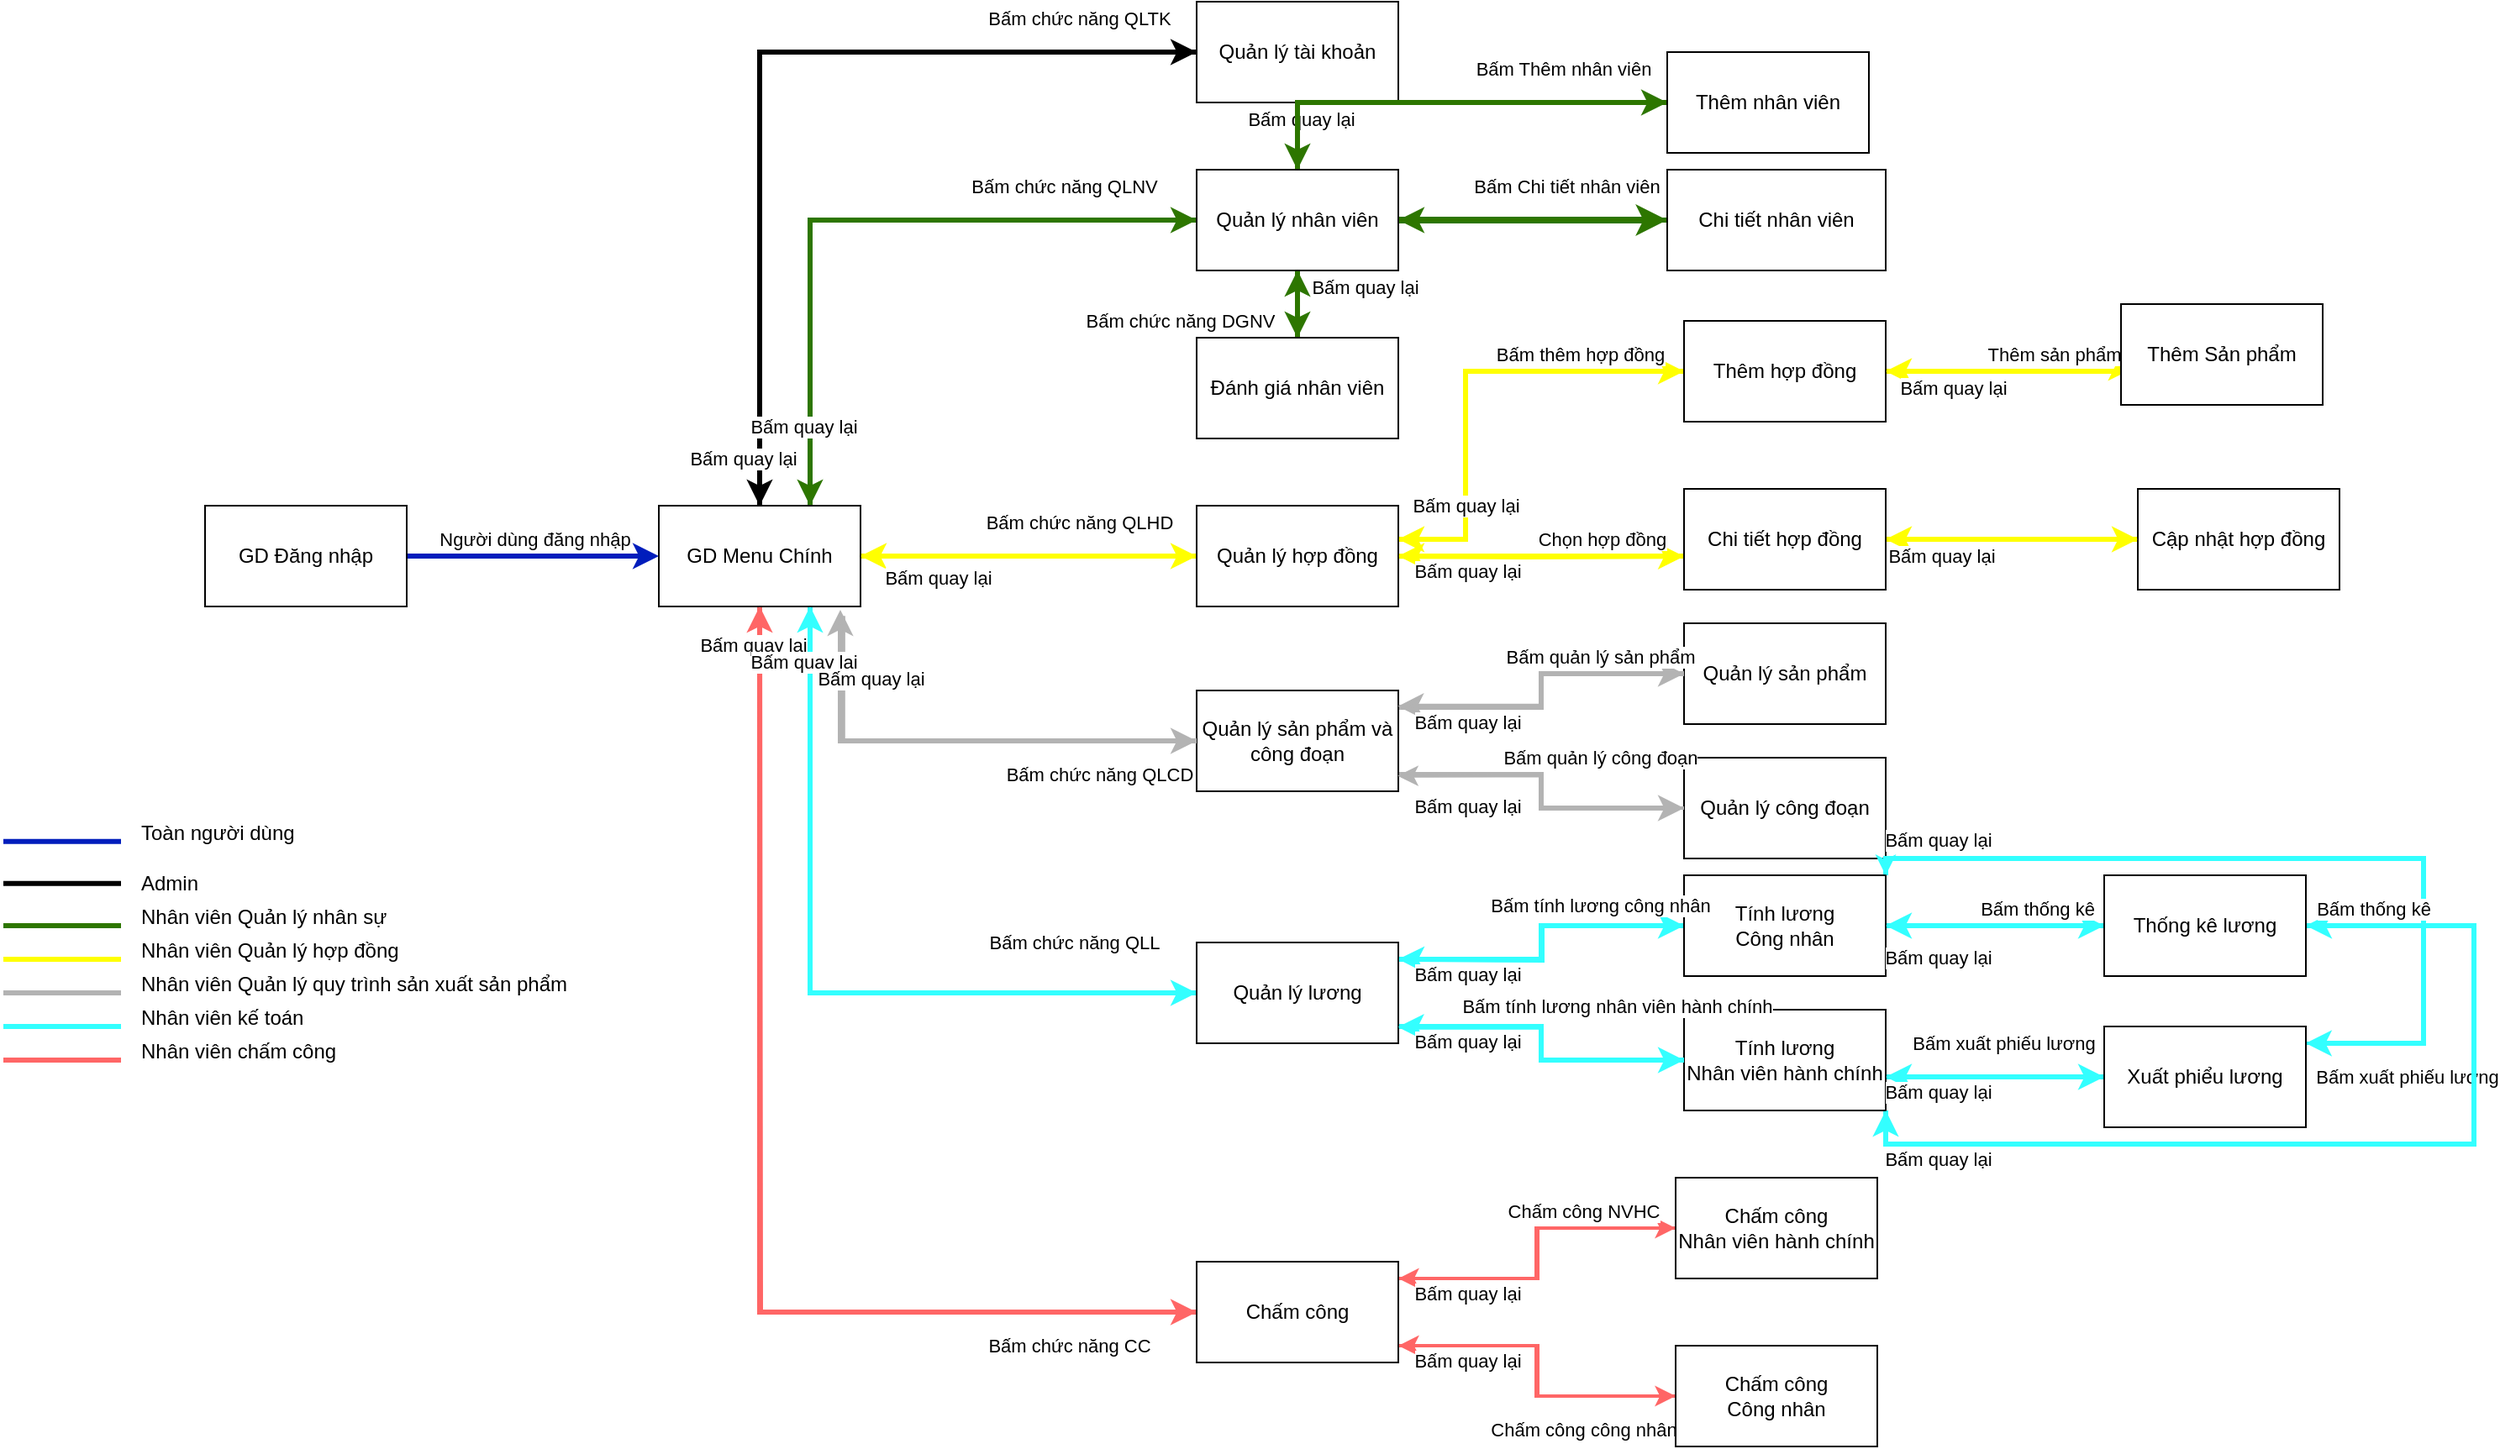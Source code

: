 <mxfile version="22.0.0" type="google">
  <diagram name="Trang-1" id="t2thwMnflOgQlWnSmccw">
    <mxGraphModel grid="1" page="1" gridSize="10" guides="1" tooltips="1" connect="1" arrows="1" fold="1" pageScale="1" pageWidth="827" pageHeight="1169" math="0" shadow="0">
      <root>
        <mxCell id="0" />
        <mxCell id="1" parent="0" />
        <mxCell id="ZMT1cVF81Jtop_pRVHIV-12" style="edgeStyle=orthogonalEdgeStyle;rounded=0;orthogonalLoop=1;jettySize=auto;html=1;fillColor=#0050ef;strokeColor=#001DBC;strokeWidth=3;" edge="1" parent="1" source="ZMT1cVF81Jtop_pRVHIV-1" target="ZMT1cVF81Jtop_pRVHIV-3">
          <mxGeometry relative="1" as="geometry" />
        </mxCell>
        <mxCell id="ZMT1cVF81Jtop_pRVHIV-13" value="Người dùng đăng nhập" style="edgeLabel;html=1;align=center;verticalAlign=middle;resizable=0;points=[];" vertex="1" connectable="0" parent="ZMT1cVF81Jtop_pRVHIV-12">
          <mxGeometry x="-0.187" y="2" relative="1" as="geometry">
            <mxPoint x="15" y="-8" as="offset" />
          </mxGeometry>
        </mxCell>
        <mxCell id="ZMT1cVF81Jtop_pRVHIV-1" value="GD Đăng nhập" style="rounded=0;whiteSpace=wrap;html=1;" vertex="1" parent="1">
          <mxGeometry x="-120" y="230" width="120" height="60" as="geometry" />
        </mxCell>
        <mxCell id="ZMT1cVF81Jtop_pRVHIV-14" style="edgeStyle=orthogonalEdgeStyle;rounded=0;orthogonalLoop=1;jettySize=auto;html=1;entryX=0;entryY=0.5;entryDx=0;entryDy=0;strokeColor=#000000;strokeWidth=3;exitX=0.5;exitY=0;exitDx=0;exitDy=0;" edge="1" parent="1" source="ZMT1cVF81Jtop_pRVHIV-3" target="ZMT1cVF81Jtop_pRVHIV-4">
          <mxGeometry relative="1" as="geometry">
            <mxPoint x="210" y="240" as="sourcePoint" />
            <Array as="points">
              <mxPoint x="210" y="-40" />
            </Array>
          </mxGeometry>
        </mxCell>
        <mxCell id="ZMT1cVF81Jtop_pRVHIV-15" value="Bấm chức năng QLTK" style="edgeLabel;html=1;align=center;verticalAlign=middle;resizable=0;points=[];rotation=0;" vertex="1" connectable="0" parent="ZMT1cVF81Jtop_pRVHIV-14">
          <mxGeometry x="-0.11" y="2" relative="1" as="geometry">
            <mxPoint x="192" y="-54" as="offset" />
          </mxGeometry>
        </mxCell>
        <mxCell id="ZMT1cVF81Jtop_pRVHIV-19" style="edgeStyle=orthogonalEdgeStyle;rounded=0;orthogonalLoop=1;jettySize=auto;html=1;entryX=0;entryY=0.5;entryDx=0;entryDy=0;exitX=0.75;exitY=0;exitDx=0;exitDy=0;fillColor=#60a917;strokeColor=#2D7600;strokeWidth=3;" edge="1" parent="1" source="ZMT1cVF81Jtop_pRVHIV-3" target="ZMT1cVF81Jtop_pRVHIV-5">
          <mxGeometry relative="1" as="geometry">
            <mxPoint x="220" y="229" as="sourcePoint" />
            <Array as="points">
              <mxPoint x="240" y="60" />
            </Array>
          </mxGeometry>
        </mxCell>
        <mxCell id="ZMT1cVF81Jtop_pRVHIV-23" style="edgeStyle=orthogonalEdgeStyle;rounded=0;orthogonalLoop=1;jettySize=auto;html=1;entryX=0.5;entryY=0;entryDx=0;entryDy=0;fillColor=#60a917;strokeColor=#2D7600;strokeWidth=3;exitX=0.5;exitY=1;exitDx=0;exitDy=0;" edge="1" parent="1" source="ZMT1cVF81Jtop_pRVHIV-5" target="ZMT1cVF81Jtop_pRVHIV-10">
          <mxGeometry relative="1" as="geometry">
            <mxPoint x="260" y="230" as="sourcePoint" />
            <Array as="points" />
          </mxGeometry>
        </mxCell>
        <mxCell id="ZMT1cVF81Jtop_pRVHIV-27" style="edgeStyle=orthogonalEdgeStyle;rounded=0;orthogonalLoop=1;jettySize=auto;html=1;entryX=0;entryY=0.5;entryDx=0;entryDy=0;fillColor=#e3c800;strokeColor=#FFFF00;strokeWidth=3;" edge="1" parent="1" source="ZMT1cVF81Jtop_pRVHIV-3" target="ZMT1cVF81Jtop_pRVHIV-6">
          <mxGeometry relative="1" as="geometry" />
        </mxCell>
        <mxCell id="ZMT1cVF81Jtop_pRVHIV-31" style="edgeStyle=orthogonalEdgeStyle;rounded=0;orthogonalLoop=1;jettySize=auto;html=1;entryX=0;entryY=0.5;entryDx=0;entryDy=0;exitX=0.5;exitY=1;exitDx=0;exitDy=0;fillColor=#1ba1e2;strokeColor=#FF6666;strokeWidth=3;" edge="1" parent="1" source="ZMT1cVF81Jtop_pRVHIV-3" target="ZMT1cVF81Jtop_pRVHIV-9">
          <mxGeometry relative="1" as="geometry">
            <Array as="points">
              <mxPoint x="210" y="710" />
            </Array>
          </mxGeometry>
        </mxCell>
        <mxCell id="ZMT1cVF81Jtop_pRVHIV-35" style="edgeStyle=orthogonalEdgeStyle;rounded=0;orthogonalLoop=1;jettySize=auto;html=1;entryX=0;entryY=0.5;entryDx=0;entryDy=0;exitX=0.75;exitY=1;exitDx=0;exitDy=0;fillColor=#76608a;strokeColor=#33FFFF;strokeWidth=3;" edge="1" parent="1" source="ZMT1cVF81Jtop_pRVHIV-3" target="ZMT1cVF81Jtop_pRVHIV-8">
          <mxGeometry relative="1" as="geometry" />
        </mxCell>
        <mxCell id="ZMT1cVF81Jtop_pRVHIV-40" style="edgeStyle=orthogonalEdgeStyle;rounded=0;orthogonalLoop=1;jettySize=auto;html=1;entryX=0;entryY=0.5;entryDx=0;entryDy=0;exitX=0.912;exitY=1.094;exitDx=0;exitDy=0;exitPerimeter=0;fillColor=#eeeeee;strokeColor=#B3B3B3;strokeWidth=3;" edge="1" parent="1" source="ZMT1cVF81Jtop_pRVHIV-3" target="ZMT1cVF81Jtop_pRVHIV-7">
          <mxGeometry relative="1" as="geometry">
            <Array as="points">
              <mxPoint x="259" y="370" />
            </Array>
          </mxGeometry>
        </mxCell>
        <mxCell id="ZMT1cVF81Jtop_pRVHIV-3" value="GD Menu Chính" style="rounded=0;whiteSpace=wrap;html=1;" vertex="1" parent="1">
          <mxGeometry x="150" y="230" width="120" height="60" as="geometry" />
        </mxCell>
        <mxCell id="ZMT1cVF81Jtop_pRVHIV-16" style="edgeStyle=orthogonalEdgeStyle;rounded=0;orthogonalLoop=1;jettySize=auto;html=1;strokeWidth=3;" edge="1" parent="1" source="ZMT1cVF81Jtop_pRVHIV-4" target="ZMT1cVF81Jtop_pRVHIV-3">
          <mxGeometry relative="1" as="geometry">
            <mxPoint x="210" y="230" as="targetPoint" />
          </mxGeometry>
        </mxCell>
        <mxCell id="ZMT1cVF81Jtop_pRVHIV-18" value="Bấm quay lại" style="edgeLabel;html=1;align=center;verticalAlign=middle;resizable=0;points=[];" vertex="1" connectable="0" parent="ZMT1cVF81Jtop_pRVHIV-16">
          <mxGeometry x="0.843" y="-2" relative="1" as="geometry">
            <mxPoint x="-8" y="13" as="offset" />
          </mxGeometry>
        </mxCell>
        <mxCell id="ZMT1cVF81Jtop_pRVHIV-4" value="Quản lý tài khoản" style="rounded=0;whiteSpace=wrap;html=1;" vertex="1" parent="1">
          <mxGeometry x="470" y="-70" width="120" height="60" as="geometry" />
        </mxCell>
        <mxCell id="ZMT1cVF81Jtop_pRVHIV-20" style="edgeStyle=orthogonalEdgeStyle;rounded=0;orthogonalLoop=1;jettySize=auto;html=1;entryX=0.75;entryY=0;entryDx=0;entryDy=0;strokeWidth=3;fillColor=#60a917;strokeColor=#2D7600;" edge="1" parent="1" source="ZMT1cVF81Jtop_pRVHIV-5" target="ZMT1cVF81Jtop_pRVHIV-3">
          <mxGeometry relative="1" as="geometry" />
        </mxCell>
        <mxCell id="ZMT1cVF81Jtop_pRVHIV-21" value="Bấm chức năng QLNV" style="edgeLabel;html=1;align=center;verticalAlign=middle;resizable=0;points=[];" vertex="1" connectable="0" parent="ZMT1cVF81Jtop_pRVHIV-20">
          <mxGeometry x="-0.656" y="-3" relative="1" as="geometry">
            <mxPoint x="-10" y="-17" as="offset" />
          </mxGeometry>
        </mxCell>
        <mxCell id="ZMT1cVF81Jtop_pRVHIV-93" style="edgeStyle=orthogonalEdgeStyle;rounded=0;orthogonalLoop=1;jettySize=auto;html=1;entryX=0;entryY=0.5;entryDx=0;entryDy=0;strokeColor=#2D7600;strokeWidth=3;" edge="1" parent="1" source="ZMT1cVF81Jtop_pRVHIV-5" target="ZMT1cVF81Jtop_pRVHIV-84">
          <mxGeometry relative="1" as="geometry">
            <Array as="points">
              <mxPoint x="530" y="-10" />
            </Array>
          </mxGeometry>
        </mxCell>
        <mxCell id="ZMT1cVF81Jtop_pRVHIV-97" style="edgeStyle=orthogonalEdgeStyle;rounded=0;orthogonalLoop=1;jettySize=auto;html=1;entryX=0;entryY=0.5;entryDx=0;entryDy=0;strokeColor=#2D7600;strokeWidth=4;" edge="1" parent="1" source="ZMT1cVF81Jtop_pRVHIV-5" target="ZMT1cVF81Jtop_pRVHIV-85">
          <mxGeometry relative="1" as="geometry" />
        </mxCell>
        <mxCell id="ZMT1cVF81Jtop_pRVHIV-5" value="Quản lý nhân viên" style="rounded=0;whiteSpace=wrap;html=1;" vertex="1" parent="1">
          <mxGeometry x="470" y="30" width="120" height="60" as="geometry" />
        </mxCell>
        <mxCell id="ZMT1cVF81Jtop_pRVHIV-28" style="edgeStyle=orthogonalEdgeStyle;rounded=0;orthogonalLoop=1;jettySize=auto;html=1;strokeColor=#FFFF00;strokeWidth=3;" edge="1" parent="1" source="ZMT1cVF81Jtop_pRVHIV-6">
          <mxGeometry relative="1" as="geometry">
            <mxPoint x="270" y="260" as="targetPoint" />
          </mxGeometry>
        </mxCell>
        <mxCell id="ZMT1cVF81Jtop_pRVHIV-29" value="Bấm chức năng QLHD" style="edgeLabel;html=1;align=center;verticalAlign=middle;resizable=0;points=[];" vertex="1" connectable="0" parent="ZMT1cVF81Jtop_pRVHIV-28">
          <mxGeometry x="-0.411" y="-2" relative="1" as="geometry">
            <mxPoint x="-11" y="-18" as="offset" />
          </mxGeometry>
        </mxCell>
        <mxCell id="ZMT1cVF81Jtop_pRVHIV-103" style="edgeStyle=orthogonalEdgeStyle;rounded=0;orthogonalLoop=1;jettySize=auto;html=1;entryX=0;entryY=0.5;entryDx=0;entryDy=0;strokeColor=#FFFF00;strokeWidth=3;" edge="1" parent="1" source="ZMT1cVF81Jtop_pRVHIV-6" target="ZMT1cVF81Jtop_pRVHIV-77">
          <mxGeometry relative="1" as="geometry">
            <Array as="points">
              <mxPoint x="630" y="250" />
              <mxPoint x="630" y="150" />
            </Array>
          </mxGeometry>
        </mxCell>
        <mxCell id="ZMT1cVF81Jtop_pRVHIV-126" style="edgeStyle=orthogonalEdgeStyle;rounded=0;orthogonalLoop=1;jettySize=auto;html=1;entryX=0;entryY=0.669;entryDx=0;entryDy=0;strokeColor=#FFFF00;entryPerimeter=0;strokeWidth=3;" edge="1" parent="1" target="ZMT1cVF81Jtop_pRVHIV-76">
          <mxGeometry relative="1" as="geometry">
            <mxPoint x="570" y="260" as="sourcePoint" />
            <Array as="points" />
          </mxGeometry>
        </mxCell>
        <mxCell id="ZMT1cVF81Jtop_pRVHIV-6" value="Quản lý hợp đồng" style="rounded=0;whiteSpace=wrap;html=1;" vertex="1" parent="1">
          <mxGeometry x="470" y="230" width="120" height="60" as="geometry" />
        </mxCell>
        <mxCell id="ZMT1cVF81Jtop_pRVHIV-133" style="edgeStyle=orthogonalEdgeStyle;rounded=0;orthogonalLoop=1;jettySize=auto;html=1;strokeColor=#B3B3B3;strokeWidth=3;" edge="1" parent="1" source="ZMT1cVF81Jtop_pRVHIV-7" target="ZMT1cVF81Jtop_pRVHIV-86">
          <mxGeometry relative="1" as="geometry">
            <Array as="points">
              <mxPoint x="675" y="350" />
              <mxPoint x="675" y="330" />
            </Array>
          </mxGeometry>
        </mxCell>
        <mxCell id="ZMT1cVF81Jtop_pRVHIV-134" style="edgeStyle=orthogonalEdgeStyle;rounded=0;orthogonalLoop=1;jettySize=auto;html=1;entryX=0;entryY=0.5;entryDx=0;entryDy=0;strokeColor=#B3B3B3;strokeWidth=3;" edge="1" parent="1" source="ZMT1cVF81Jtop_pRVHIV-7" target="ZMT1cVF81Jtop_pRVHIV-87">
          <mxGeometry relative="1" as="geometry">
            <Array as="points">
              <mxPoint x="675" y="390" />
              <mxPoint x="675" y="410" />
            </Array>
          </mxGeometry>
        </mxCell>
        <mxCell id="ZMT1cVF81Jtop_pRVHIV-7" value="Quản lý sản phẩm và công đoạn" style="rounded=0;whiteSpace=wrap;html=1;" vertex="1" parent="1">
          <mxGeometry x="470" y="340" width="120" height="60" as="geometry" />
        </mxCell>
        <mxCell id="ZMT1cVF81Jtop_pRVHIV-36" style="edgeStyle=orthogonalEdgeStyle;rounded=0;orthogonalLoop=1;jettySize=auto;html=1;entryX=0.75;entryY=1;entryDx=0;entryDy=0;strokeColor=#33FFFF;strokeWidth=3;" edge="1" parent="1" source="ZMT1cVF81Jtop_pRVHIV-8" target="ZMT1cVF81Jtop_pRVHIV-3">
          <mxGeometry relative="1" as="geometry" />
        </mxCell>
        <mxCell id="ZMT1cVF81Jtop_pRVHIV-141" style="edgeStyle=orthogonalEdgeStyle;rounded=0;orthogonalLoop=1;jettySize=auto;html=1;entryX=0;entryY=0.5;entryDx=0;entryDy=0;strokeColor=#33FFFF;strokeWidth=3;" edge="1" parent="1" source="ZMT1cVF81Jtop_pRVHIV-8" target="ZMT1cVF81Jtop_pRVHIV-89">
          <mxGeometry relative="1" as="geometry">
            <Array as="points">
              <mxPoint x="675" y="500" />
              <mxPoint x="675" y="480" />
            </Array>
          </mxGeometry>
        </mxCell>
        <mxCell id="ZMT1cVF81Jtop_pRVHIV-142" style="edgeStyle=orthogonalEdgeStyle;rounded=0;orthogonalLoop=1;jettySize=auto;html=1;strokeColor=#33FFFF;strokeWidth=3;" edge="1" parent="1" source="ZMT1cVF81Jtop_pRVHIV-8" target="ZMT1cVF81Jtop_pRVHIV-90">
          <mxGeometry relative="1" as="geometry">
            <Array as="points">
              <mxPoint x="675" y="540" />
              <mxPoint x="675" y="560" />
            </Array>
          </mxGeometry>
        </mxCell>
        <mxCell id="ZMT1cVF81Jtop_pRVHIV-8" value="Quản lý lương" style="rounded=0;whiteSpace=wrap;html=1;" vertex="1" parent="1">
          <mxGeometry x="470" y="490" width="120" height="60" as="geometry" />
        </mxCell>
        <mxCell id="ZMT1cVF81Jtop_pRVHIV-32" style="edgeStyle=orthogonalEdgeStyle;rounded=0;orthogonalLoop=1;jettySize=auto;html=1;strokeColor=#FF6666;strokeWidth=3;" edge="1" parent="1" source="ZMT1cVF81Jtop_pRVHIV-9">
          <mxGeometry relative="1" as="geometry">
            <mxPoint x="210" y="290" as="targetPoint" />
          </mxGeometry>
        </mxCell>
        <mxCell id="ZMT1cVF81Jtop_pRVHIV-33" value="Bấm chức năng CC" style="edgeLabel;html=1;align=center;verticalAlign=middle;resizable=0;points=[];" vertex="1" connectable="0" parent="ZMT1cVF81Jtop_pRVHIV-32">
          <mxGeometry x="-0.78" y="1" relative="1" as="geometry">
            <mxPoint x="-2" y="19" as="offset" />
          </mxGeometry>
        </mxCell>
        <mxCell id="ZMT1cVF81Jtop_pRVHIV-165" style="edgeStyle=orthogonalEdgeStyle;rounded=0;orthogonalLoop=1;jettySize=auto;html=1;entryX=0;entryY=0.5;entryDx=0;entryDy=0;strokeColor=#FF6666;strokeWidth=2;" edge="1" parent="1" source="ZMT1cVF81Jtop_pRVHIV-9" target="ZMT1cVF81Jtop_pRVHIV-81">
          <mxGeometry relative="1" as="geometry">
            <Array as="points">
              <mxPoint x="673" y="690" />
              <mxPoint x="673" y="660" />
            </Array>
          </mxGeometry>
        </mxCell>
        <mxCell id="ZMT1cVF81Jtop_pRVHIV-166" style="edgeStyle=orthogonalEdgeStyle;rounded=0;orthogonalLoop=1;jettySize=auto;html=1;entryX=0;entryY=0.5;entryDx=0;entryDy=0;strokeColor=#FF6666;strokeWidth=2;" edge="1" parent="1" source="ZMT1cVF81Jtop_pRVHIV-9" target="ZMT1cVF81Jtop_pRVHIV-82">
          <mxGeometry relative="1" as="geometry">
            <Array as="points">
              <mxPoint x="673" y="730" />
              <mxPoint x="673" y="760" />
            </Array>
          </mxGeometry>
        </mxCell>
        <mxCell id="ZMT1cVF81Jtop_pRVHIV-9" value="Chấm công" style="rounded=0;whiteSpace=wrap;html=1;" vertex="1" parent="1">
          <mxGeometry x="470" y="680" width="120" height="60" as="geometry" />
        </mxCell>
        <mxCell id="ZMT1cVF81Jtop_pRVHIV-24" style="edgeStyle=orthogonalEdgeStyle;rounded=0;orthogonalLoop=1;jettySize=auto;html=1;fillColor=#60a917;strokeColor=#2D7600;strokeWidth=3;entryX=0.5;entryY=1;entryDx=0;entryDy=0;" edge="1" parent="1" source="ZMT1cVF81Jtop_pRVHIV-10" target="ZMT1cVF81Jtop_pRVHIV-5">
          <mxGeometry relative="1" as="geometry">
            <mxPoint x="260" y="230" as="targetPoint" />
          </mxGeometry>
        </mxCell>
        <mxCell id="ZMT1cVF81Jtop_pRVHIV-26" value="Bấm chức năng DGNV" style="edgeLabel;html=1;align=center;verticalAlign=middle;resizable=0;points=[];" connectable="0" vertex="1" parent="ZMT1cVF81Jtop_pRVHIV-24">
          <mxGeometry x="-0.436" y="-2" relative="1" as="geometry">
            <mxPoint x="-72" y="1" as="offset" />
          </mxGeometry>
        </mxCell>
        <mxCell id="ZMT1cVF81Jtop_pRVHIV-10" value="Đánh giá nhân viên" style="rounded=0;whiteSpace=wrap;html=1;" vertex="1" parent="1">
          <mxGeometry x="470" y="130" width="120" height="60" as="geometry" />
        </mxCell>
        <mxCell id="ZMT1cVF81Jtop_pRVHIV-22" value="Bấm quay lại" style="edgeLabel;html=1;align=center;verticalAlign=middle;resizable=0;points=[];" vertex="1" connectable="0" parent="1">
          <mxGeometry x="200" y="189.997" as="geometry">
            <mxPoint x="36" y="-7" as="offset" />
          </mxGeometry>
        </mxCell>
        <mxCell id="ZMT1cVF81Jtop_pRVHIV-25" value="Bấm quay lại" style="edgeLabel;html=1;align=center;verticalAlign=middle;resizable=0;points=[];" vertex="1" connectable="0" parent="1">
          <mxGeometry x="270" y="169.998" as="geometry">
            <mxPoint x="262" y="-170" as="offset" />
          </mxGeometry>
        </mxCell>
        <mxCell id="ZMT1cVF81Jtop_pRVHIV-30" value="Bấm quay lại" style="edgeLabel;html=1;align=center;verticalAlign=middle;resizable=0;points=[];" vertex="1" connectable="0" parent="1">
          <mxGeometry x="280" y="279.997" as="geometry">
            <mxPoint x="36" y="-7" as="offset" />
          </mxGeometry>
        </mxCell>
        <mxCell id="ZMT1cVF81Jtop_pRVHIV-34" value="Bấm quay lại" style="edgeLabel;html=1;align=center;verticalAlign=middle;resizable=0;points=[];" vertex="1" connectable="0" parent="1">
          <mxGeometry x="170" y="319.997" as="geometry">
            <mxPoint x="36" y="-7" as="offset" />
          </mxGeometry>
        </mxCell>
        <mxCell id="ZMT1cVF81Jtop_pRVHIV-37" value="Bấm chức năng QLL" style="edgeLabel;html=1;align=center;verticalAlign=middle;resizable=0;points=[];" vertex="1" connectable="0" parent="1">
          <mxGeometry x="399.998" y="470" as="geometry">
            <mxPoint x="-3" y="20" as="offset" />
          </mxGeometry>
        </mxCell>
        <mxCell id="ZMT1cVF81Jtop_pRVHIV-39" style="edgeStyle=orthogonalEdgeStyle;rounded=0;orthogonalLoop=1;jettySize=auto;html=1;entryX=0.9;entryY=1.033;entryDx=0;entryDy=0;entryPerimeter=0;fillColor=#eeeeee;strokeColor=#B3B3B3;strokeWidth=3;" edge="1" parent="1" source="ZMT1cVF81Jtop_pRVHIV-7" target="ZMT1cVF81Jtop_pRVHIV-3">
          <mxGeometry relative="1" as="geometry" />
        </mxCell>
        <mxCell id="ZMT1cVF81Jtop_pRVHIV-42" value="Bấm chức năng QLCD" style="edgeLabel;html=1;align=center;verticalAlign=middle;resizable=0;points=[];" vertex="1" connectable="0" parent="ZMT1cVF81Jtop_pRVHIV-39">
          <mxGeometry x="-0.697" y="-4" relative="1" as="geometry">
            <mxPoint x="-14" y="24" as="offset" />
          </mxGeometry>
        </mxCell>
        <mxCell id="ZMT1cVF81Jtop_pRVHIV-38" value="Bấm quay lại" style="edgeLabel;html=1;align=center;verticalAlign=middle;resizable=0;points=[];" vertex="1" connectable="0" parent="1">
          <mxGeometry x="200" y="329.997" as="geometry">
            <mxPoint x="36" y="-7" as="offset" />
          </mxGeometry>
        </mxCell>
        <mxCell id="ZMT1cVF81Jtop_pRVHIV-41" value="Bấm quay lại" style="edgeLabel;html=1;align=center;verticalAlign=middle;resizable=0;points=[];" vertex="1" connectable="0" parent="1">
          <mxGeometry x="240" y="339.997" as="geometry">
            <mxPoint x="36" y="-7" as="offset" />
          </mxGeometry>
        </mxCell>
        <mxCell id="ZMT1cVF81Jtop_pRVHIV-74" value="" style="group" vertex="1" connectable="0" parent="1">
          <mxGeometry x="-240" y="410" width="350" height="160" as="geometry" />
        </mxCell>
        <mxCell id="ZMT1cVF81Jtop_pRVHIV-43" value="" style="endArrow=none;html=1;rounded=0;strokeWidth=3;strokeColor=#001DBC;" edge="1" parent="ZMT1cVF81Jtop_pRVHIV-74">
          <mxGeometry width="50" height="50" relative="1" as="geometry">
            <mxPoint y="19.86" as="sourcePoint" />
            <mxPoint x="70" y="19.86" as="targetPoint" />
          </mxGeometry>
        </mxCell>
        <mxCell id="ZMT1cVF81Jtop_pRVHIV-47" value="" style="endArrow=none;html=1;rounded=0;strokeWidth=3;strokeColor=#000000;" edge="1" parent="ZMT1cVF81Jtop_pRVHIV-74">
          <mxGeometry width="50" height="50" relative="1" as="geometry">
            <mxPoint x="70" y="44" as="sourcePoint" />
            <mxPoint x="70" y="44" as="targetPoint" />
          </mxGeometry>
        </mxCell>
        <mxCell id="ZMT1cVF81Jtop_pRVHIV-49" value="" style="endArrow=none;html=1;rounded=0;strokeWidth=3;strokeColor=#2D7600;" edge="1" parent="ZMT1cVF81Jtop_pRVHIV-74">
          <mxGeometry width="50" height="50" relative="1" as="geometry">
            <mxPoint y="70" as="sourcePoint" />
            <mxPoint x="70" y="70" as="targetPoint" />
          </mxGeometry>
        </mxCell>
        <mxCell id="ZMT1cVF81Jtop_pRVHIV-54" value="" style="endArrow=none;html=1;rounded=0;strokeWidth=3;strokeColor=#FFFF00;" edge="1" parent="ZMT1cVF81Jtop_pRVHIV-74">
          <mxGeometry width="50" height="50" relative="1" as="geometry">
            <mxPoint y="90" as="sourcePoint" />
            <mxPoint x="70" y="90" as="targetPoint" />
          </mxGeometry>
        </mxCell>
        <mxCell id="ZMT1cVF81Jtop_pRVHIV-56" value="" style="endArrow=none;html=1;rounded=0;strokeWidth=3;strokeColor=#B3B3B3;" edge="1" parent="ZMT1cVF81Jtop_pRVHIV-74">
          <mxGeometry width="50" height="50" relative="1" as="geometry">
            <mxPoint y="110" as="sourcePoint" />
            <mxPoint x="70" y="110" as="targetPoint" />
          </mxGeometry>
        </mxCell>
        <mxCell id="ZMT1cVF81Jtop_pRVHIV-58" value="" style="endArrow=none;html=1;rounded=0;strokeWidth=3;strokeColor=#33FFFF;" edge="1" parent="ZMT1cVF81Jtop_pRVHIV-74">
          <mxGeometry width="50" height="50" relative="1" as="geometry">
            <mxPoint y="130" as="sourcePoint" />
            <mxPoint x="70" y="130" as="targetPoint" />
          </mxGeometry>
        </mxCell>
        <mxCell id="ZMT1cVF81Jtop_pRVHIV-60" value="Toàn người dùng" style="text;html=1;strokeColor=none;fillColor=none;align=left;verticalAlign=middle;whiteSpace=wrap;rounded=0;" vertex="1" parent="ZMT1cVF81Jtop_pRVHIV-74">
          <mxGeometry x="80" width="120" height="30" as="geometry" />
        </mxCell>
        <mxCell id="ZMT1cVF81Jtop_pRVHIV-62" value="" style="endArrow=none;html=1;rounded=0;strokeWidth=3;strokeColor=#000000;" edge="1" parent="ZMT1cVF81Jtop_pRVHIV-74">
          <mxGeometry width="50" height="50" relative="1" as="geometry">
            <mxPoint y="44.86" as="sourcePoint" />
            <mxPoint x="70" y="44.86" as="targetPoint" />
          </mxGeometry>
        </mxCell>
        <mxCell id="ZMT1cVF81Jtop_pRVHIV-65" value="Admin" style="text;html=1;strokeColor=none;fillColor=none;align=left;verticalAlign=middle;whiteSpace=wrap;rounded=0;" vertex="1" parent="ZMT1cVF81Jtop_pRVHIV-74">
          <mxGeometry x="80" y="30" width="120" height="30" as="geometry" />
        </mxCell>
        <mxCell id="ZMT1cVF81Jtop_pRVHIV-66" value="Nhân viên Quản lý nhân sự" style="text;html=1;strokeColor=none;fillColor=none;align=left;verticalAlign=middle;whiteSpace=wrap;rounded=0;" vertex="1" parent="ZMT1cVF81Jtop_pRVHIV-74">
          <mxGeometry x="80" y="50" width="160" height="30" as="geometry" />
        </mxCell>
        <mxCell id="ZMT1cVF81Jtop_pRVHIV-67" value="Nhân viên Quản lý hợp đồng" style="text;html=1;strokeColor=none;fillColor=none;align=left;verticalAlign=middle;whiteSpace=wrap;rounded=0;" vertex="1" parent="ZMT1cVF81Jtop_pRVHIV-74">
          <mxGeometry x="80" y="70" width="160" height="30" as="geometry" />
        </mxCell>
        <mxCell id="ZMT1cVF81Jtop_pRVHIV-68" value="Nhân viên Quản lý quy trình sản xuất sản phẩm" style="text;html=1;strokeColor=none;fillColor=none;align=left;verticalAlign=middle;whiteSpace=wrap;rounded=0;" vertex="1" parent="ZMT1cVF81Jtop_pRVHIV-74">
          <mxGeometry x="80" y="90" width="270" height="30" as="geometry" />
        </mxCell>
        <mxCell id="ZMT1cVF81Jtop_pRVHIV-69" value="Nhân viên kế toán" style="text;html=1;strokeColor=none;fillColor=none;align=left;verticalAlign=middle;whiteSpace=wrap;rounded=0;" vertex="1" parent="ZMT1cVF81Jtop_pRVHIV-74">
          <mxGeometry x="80" y="110" width="270" height="30" as="geometry" />
        </mxCell>
        <mxCell id="ZMT1cVF81Jtop_pRVHIV-70" value="" style="endArrow=none;html=1;rounded=0;strokeWidth=3;strokeColor=#FF6666;" edge="1" parent="ZMT1cVF81Jtop_pRVHIV-74">
          <mxGeometry width="50" height="50" relative="1" as="geometry">
            <mxPoint y="150" as="sourcePoint" />
            <mxPoint x="70" y="150" as="targetPoint" />
          </mxGeometry>
        </mxCell>
        <mxCell id="ZMT1cVF81Jtop_pRVHIV-71" value="Nhân viên chấm công" style="text;html=1;strokeColor=none;fillColor=none;align=left;verticalAlign=middle;whiteSpace=wrap;rounded=0;" vertex="1" parent="ZMT1cVF81Jtop_pRVHIV-74">
          <mxGeometry x="80" y="130" width="270" height="30" as="geometry" />
        </mxCell>
        <mxCell id="ZMT1cVF81Jtop_pRVHIV-130" style="edgeStyle=orthogonalEdgeStyle;rounded=0;orthogonalLoop=1;jettySize=auto;html=1;entryX=1;entryY=0.5;entryDx=0;entryDy=0;strokeColor=#FFFF00;strokeWidth=3;" edge="1" parent="1" source="ZMT1cVF81Jtop_pRVHIV-75" target="ZMT1cVF81Jtop_pRVHIV-76">
          <mxGeometry relative="1" as="geometry" />
        </mxCell>
        <mxCell id="ZMT1cVF81Jtop_pRVHIV-75" value="Cập nhật hợp đồng" style="rounded=0;whiteSpace=wrap;html=1;" vertex="1" parent="1">
          <mxGeometry x="1030" y="220" width="120" height="60" as="geometry" />
        </mxCell>
        <mxCell id="ZMT1cVF81Jtop_pRVHIV-127" style="edgeStyle=orthogonalEdgeStyle;rounded=0;orthogonalLoop=1;jettySize=auto;html=1;entryX=1;entryY=0.5;entryDx=0;entryDy=0;strokeColor=#FFFF00;strokeWidth=3;" edge="1" parent="1" source="ZMT1cVF81Jtop_pRVHIV-76" target="ZMT1cVF81Jtop_pRVHIV-6">
          <mxGeometry relative="1" as="geometry">
            <Array as="points">
              <mxPoint x="720" y="260" />
              <mxPoint x="720" y="260" />
            </Array>
          </mxGeometry>
        </mxCell>
        <mxCell id="ZMT1cVF81Jtop_pRVHIV-129" style="edgeStyle=orthogonalEdgeStyle;rounded=0;orthogonalLoop=1;jettySize=auto;html=1;entryX=0;entryY=0.5;entryDx=0;entryDy=0;strokeColor=#FFFF00;strokeWidth=3;" edge="1" parent="1" source="ZMT1cVF81Jtop_pRVHIV-76" target="ZMT1cVF81Jtop_pRVHIV-75">
          <mxGeometry relative="1" as="geometry" />
        </mxCell>
        <mxCell id="ZMT1cVF81Jtop_pRVHIV-132" value="Chọn hợp đồng" style="edgeLabel;html=1;align=center;verticalAlign=middle;resizable=0;points=[];" vertex="1" connectable="0" parent="ZMT1cVF81Jtop_pRVHIV-129">
          <mxGeometry x="0.513" y="1" relative="1" as="geometry">
            <mxPoint x="-283" y="1" as="offset" />
          </mxGeometry>
        </mxCell>
        <mxCell id="ZMT1cVF81Jtop_pRVHIV-76" value="Chi tiết hợp đồng" style="rounded=0;whiteSpace=wrap;html=1;strokeWidth=1;" vertex="1" parent="1">
          <mxGeometry x="760" y="220" width="120" height="60" as="geometry" />
        </mxCell>
        <mxCell id="ZMT1cVF81Jtop_pRVHIV-105" style="edgeStyle=orthogonalEdgeStyle;rounded=0;orthogonalLoop=1;jettySize=auto;html=1;strokeColor=#FFFF00;strokeWidth=3;" edge="1" parent="1" source="ZMT1cVF81Jtop_pRVHIV-77">
          <mxGeometry relative="1" as="geometry">
            <mxPoint x="590" y="250" as="targetPoint" />
            <Array as="points">
              <mxPoint x="630" y="150" />
              <mxPoint x="630" y="250" />
              <mxPoint x="590" y="250" />
            </Array>
          </mxGeometry>
        </mxCell>
        <mxCell id="ZMT1cVF81Jtop_pRVHIV-106" value="Bấm thêm hợp đồng" style="edgeLabel;html=1;align=center;verticalAlign=middle;resizable=0;points=[];" vertex="1" connectable="0" parent="ZMT1cVF81Jtop_pRVHIV-105">
          <mxGeometry x="-0.719" y="1" relative="1" as="geometry">
            <mxPoint x="-24" y="-11" as="offset" />
          </mxGeometry>
        </mxCell>
        <mxCell id="ZMT1cVF81Jtop_pRVHIV-118" style="edgeStyle=orthogonalEdgeStyle;rounded=0;orthogonalLoop=1;jettySize=auto;html=1;strokeColor=#FFFF00;strokeWidth=3;exitX=1;exitY=0.5;exitDx=0;exitDy=0;entryX=0;entryY=0.5;entryDx=0;entryDy=0;" edge="1" parent="1" source="ZMT1cVF81Jtop_pRVHIV-77" target="ZMT1cVF81Jtop_pRVHIV-80">
          <mxGeometry relative="1" as="geometry">
            <Array as="points">
              <mxPoint x="960" y="150" />
              <mxPoint x="960" y="150" />
            </Array>
          </mxGeometry>
        </mxCell>
        <mxCell id="ZMT1cVF81Jtop_pRVHIV-77" value="Thêm hợp đồng" style="rounded=0;whiteSpace=wrap;html=1;" vertex="1" parent="1">
          <mxGeometry x="760" y="120" width="120" height="60" as="geometry" />
        </mxCell>
        <mxCell id="ZMT1cVF81Jtop_pRVHIV-120" style="edgeStyle=orthogonalEdgeStyle;rounded=0;orthogonalLoop=1;jettySize=auto;html=1;entryX=1;entryY=0.5;entryDx=0;entryDy=0;strokeColor=#FFFF00;strokeWidth=3;" edge="1" parent="1" source="ZMT1cVF81Jtop_pRVHIV-80" target="ZMT1cVF81Jtop_pRVHIV-77">
          <mxGeometry relative="1" as="geometry">
            <Array as="points">
              <mxPoint x="1000" y="150" />
              <mxPoint x="1000" y="150" />
            </Array>
          </mxGeometry>
        </mxCell>
        <mxCell id="ZMT1cVF81Jtop_pRVHIV-122" value="Thêm sản phẩm" style="edgeLabel;html=1;align=center;verticalAlign=middle;resizable=0;points=[];" vertex="1" connectable="0" parent="ZMT1cVF81Jtop_pRVHIV-120">
          <mxGeometry x="-0.611" y="-2" relative="1" as="geometry">
            <mxPoint x="-13" y="-8" as="offset" />
          </mxGeometry>
        </mxCell>
        <mxCell id="ZMT1cVF81Jtop_pRVHIV-80" value="Thêm Sản phẩm" style="rounded=0;whiteSpace=wrap;html=1;" vertex="1" parent="1">
          <mxGeometry x="1020" y="110" width="120" height="60" as="geometry" />
        </mxCell>
        <mxCell id="ZMT1cVF81Jtop_pRVHIV-167" style="edgeStyle=orthogonalEdgeStyle;rounded=0;orthogonalLoop=1;jettySize=auto;html=1;strokeColor=#FF6666;strokeWidth=2;" edge="1" parent="1" source="ZMT1cVF81Jtop_pRVHIV-81">
          <mxGeometry relative="1" as="geometry">
            <mxPoint x="590" y="690" as="targetPoint" />
            <Array as="points">
              <mxPoint x="672" y="660" />
              <mxPoint x="672" y="690" />
              <mxPoint x="590" y="690" />
            </Array>
          </mxGeometry>
        </mxCell>
        <mxCell id="ZMT1cVF81Jtop_pRVHIV-171" value="Chấm công NVHC" style="edgeLabel;html=1;align=center;verticalAlign=middle;resizable=0;points=[];" vertex="1" connectable="0" parent="ZMT1cVF81Jtop_pRVHIV-167">
          <mxGeometry x="-0.656" y="1" relative="1" as="geometry">
            <mxPoint x="-22" y="-11" as="offset" />
          </mxGeometry>
        </mxCell>
        <mxCell id="ZMT1cVF81Jtop_pRVHIV-172" value="Chấm công công nhân" style="edgeLabel;html=1;align=center;verticalAlign=middle;resizable=0;points=[];" vertex="1" connectable="0" parent="ZMT1cVF81Jtop_pRVHIV-167">
          <mxGeometry x="-0.656" y="1" relative="1" as="geometry">
            <mxPoint x="-22" y="119" as="offset" />
          </mxGeometry>
        </mxCell>
        <mxCell id="ZMT1cVF81Jtop_pRVHIV-81" value="Chấm công&lt;br&gt;Nhân viên hành chính" style="rounded=0;whiteSpace=wrap;html=1;" vertex="1" parent="1">
          <mxGeometry x="755" y="630" width="120" height="60" as="geometry" />
        </mxCell>
        <mxCell id="ZMT1cVF81Jtop_pRVHIV-168" style="edgeStyle=orthogonalEdgeStyle;rounded=0;orthogonalLoop=1;jettySize=auto;html=1;strokeColor=#FF6666;strokeWidth=2;" edge="1" parent="1" source="ZMT1cVF81Jtop_pRVHIV-82" target="ZMT1cVF81Jtop_pRVHIV-9">
          <mxGeometry relative="1" as="geometry">
            <Array as="points">
              <mxPoint x="672" y="760" />
              <mxPoint x="672" y="730" />
            </Array>
          </mxGeometry>
        </mxCell>
        <mxCell id="ZMT1cVF81Jtop_pRVHIV-82" value="Chấm công&lt;br&gt;Công nhân" style="rounded=0;whiteSpace=wrap;html=1;" vertex="1" parent="1">
          <mxGeometry x="755" y="730" width="120" height="60" as="geometry" />
        </mxCell>
        <mxCell id="ZMT1cVF81Jtop_pRVHIV-83" style="edgeStyle=orthogonalEdgeStyle;rounded=0;orthogonalLoop=1;jettySize=auto;html=1;exitX=0.5;exitY=1;exitDx=0;exitDy=0;" edge="1" parent="1" source="ZMT1cVF81Jtop_pRVHIV-76" target="ZMT1cVF81Jtop_pRVHIV-76">
          <mxGeometry relative="1" as="geometry" />
        </mxCell>
        <mxCell id="ZMT1cVF81Jtop_pRVHIV-94" style="edgeStyle=orthogonalEdgeStyle;rounded=0;orthogonalLoop=1;jettySize=auto;html=1;entryX=0.5;entryY=0;entryDx=0;entryDy=0;strokeColor=#2D7600;strokeWidth=3;" edge="1" parent="1" source="ZMT1cVF81Jtop_pRVHIV-84" target="ZMT1cVF81Jtop_pRVHIV-5">
          <mxGeometry relative="1" as="geometry" />
        </mxCell>
        <mxCell id="ZMT1cVF81Jtop_pRVHIV-96" value="Bấm Thêm nhân viên" style="edgeLabel;html=1;align=center;verticalAlign=middle;resizable=0;points=[];" vertex="1" connectable="0" parent="ZMT1cVF81Jtop_pRVHIV-94">
          <mxGeometry x="-0.589" y="1" relative="1" as="geometry">
            <mxPoint x="-9" y="-21" as="offset" />
          </mxGeometry>
        </mxCell>
        <mxCell id="ZMT1cVF81Jtop_pRVHIV-84" value="Thêm nhân viên" style="rounded=0;whiteSpace=wrap;html=1;" vertex="1" parent="1">
          <mxGeometry x="750" y="-40" width="120" height="60" as="geometry" />
        </mxCell>
        <mxCell id="ZMT1cVF81Jtop_pRVHIV-98" style="edgeStyle=orthogonalEdgeStyle;rounded=0;orthogonalLoop=1;jettySize=auto;html=1;entryX=1;entryY=0.5;entryDx=0;entryDy=0;strokeColor=#2D7600;strokeWidth=3;" edge="1" parent="1" source="ZMT1cVF81Jtop_pRVHIV-85" target="ZMT1cVF81Jtop_pRVHIV-5">
          <mxGeometry relative="1" as="geometry" />
        </mxCell>
        <mxCell id="ZMT1cVF81Jtop_pRVHIV-101" value="Bấm quay lại" style="edgeLabel;html=1;align=center;verticalAlign=middle;resizable=0;points=[];" vertex="1" connectable="0" parent="ZMT1cVF81Jtop_pRVHIV-98">
          <mxGeometry x="0.678" y="1" relative="1" as="geometry">
            <mxPoint x="-46" y="39" as="offset" />
          </mxGeometry>
        </mxCell>
        <mxCell id="ZMT1cVF81Jtop_pRVHIV-102" value="Bấm Chi tiết nhân viên" style="edgeLabel;html=1;align=center;verticalAlign=middle;resizable=0;points=[];" vertex="1" connectable="0" parent="ZMT1cVF81Jtop_pRVHIV-98">
          <mxGeometry x="-0.405" y="1" relative="1" as="geometry">
            <mxPoint x="-13" y="-21" as="offset" />
          </mxGeometry>
        </mxCell>
        <mxCell id="ZMT1cVF81Jtop_pRVHIV-85" value="Chi tiết nhân viên" style="rounded=0;whiteSpace=wrap;html=1;" vertex="1" parent="1">
          <mxGeometry x="750" y="30" width="130" height="60" as="geometry" />
        </mxCell>
        <mxCell id="ZMT1cVF81Jtop_pRVHIV-86" value="Quản lý sản phẩm" style="rounded=0;whiteSpace=wrap;html=1;" vertex="1" parent="1">
          <mxGeometry x="760" y="300" width="120" height="60" as="geometry" />
        </mxCell>
        <mxCell id="ZMT1cVF81Jtop_pRVHIV-87" value="Quản lý công đoạn" style="rounded=0;whiteSpace=wrap;html=1;" vertex="1" parent="1">
          <mxGeometry x="760" y="380" width="120" height="60" as="geometry" />
        </mxCell>
        <mxCell id="ZMT1cVF81Jtop_pRVHIV-143" style="edgeStyle=orthogonalEdgeStyle;rounded=0;orthogonalLoop=1;jettySize=auto;html=1;strokeColor=#33FFFF;strokeWidth=3;" edge="1" parent="1" source="ZMT1cVF81Jtop_pRVHIV-89">
          <mxGeometry relative="1" as="geometry">
            <mxPoint x="590" y="500" as="targetPoint" />
          </mxGeometry>
        </mxCell>
        <mxCell id="ZMT1cVF81Jtop_pRVHIV-149" style="edgeStyle=orthogonalEdgeStyle;rounded=0;orthogonalLoop=1;jettySize=auto;html=1;entryX=0;entryY=0.5;entryDx=0;entryDy=0;strokeColor=#33FFFF;strokeWidth=3;" edge="1" parent="1" source="ZMT1cVF81Jtop_pRVHIV-89" target="ZMT1cVF81Jtop_pRVHIV-92">
          <mxGeometry relative="1" as="geometry" />
        </mxCell>
        <mxCell id="ZMT1cVF81Jtop_pRVHIV-150" style="edgeStyle=orthogonalEdgeStyle;rounded=0;orthogonalLoop=1;jettySize=auto;html=1;entryX=0.999;entryY=0.17;entryDx=0;entryDy=0;exitX=1;exitY=0;exitDx=0;exitDy=0;entryPerimeter=0;strokeColor=#33FFFF;strokeWidth=3;" edge="1" parent="1" source="ZMT1cVF81Jtop_pRVHIV-89" target="ZMT1cVF81Jtop_pRVHIV-91">
          <mxGeometry relative="1" as="geometry">
            <Array as="points">
              <mxPoint x="880" y="440" />
              <mxPoint x="1200" y="440" />
              <mxPoint x="1200" y="550" />
              <mxPoint x="1130" y="550" />
            </Array>
          </mxGeometry>
        </mxCell>
        <mxCell id="ZMT1cVF81Jtop_pRVHIV-89" value="Tính lương&lt;br&gt;Công nhân" style="rounded=0;whiteSpace=wrap;html=1;" vertex="1" parent="1">
          <mxGeometry x="760" y="450" width="120" height="60" as="geometry" />
        </mxCell>
        <mxCell id="ZMT1cVF81Jtop_pRVHIV-151" style="edgeStyle=orthogonalEdgeStyle;rounded=0;orthogonalLoop=1;jettySize=auto;html=1;entryX=0;entryY=0.5;entryDx=0;entryDy=0;strokeColor=#33FFFF;strokeWidth=3;" edge="1" parent="1" source="ZMT1cVF81Jtop_pRVHIV-90" target="ZMT1cVF81Jtop_pRVHIV-91">
          <mxGeometry relative="1" as="geometry">
            <Array as="points">
              <mxPoint x="910" y="570" />
              <mxPoint x="910" y="570" />
            </Array>
          </mxGeometry>
        </mxCell>
        <mxCell id="ZMT1cVF81Jtop_pRVHIV-152" style="edgeStyle=orthogonalEdgeStyle;rounded=0;orthogonalLoop=1;jettySize=auto;html=1;entryX=1;entryY=0.5;entryDx=0;entryDy=0;exitX=1;exitY=1;exitDx=0;exitDy=0;strokeColor=#33FFFF;strokeWidth=3;" edge="1" parent="1" source="ZMT1cVF81Jtop_pRVHIV-90" target="ZMT1cVF81Jtop_pRVHIV-92">
          <mxGeometry relative="1" as="geometry">
            <Array as="points">
              <mxPoint x="880" y="610" />
              <mxPoint x="1230" y="610" />
              <mxPoint x="1230" y="480" />
            </Array>
          </mxGeometry>
        </mxCell>
        <mxCell id="ZMT1cVF81Jtop_pRVHIV-90" value="Tính lương&lt;br&gt;Nhân viên hành chính" style="rounded=0;whiteSpace=wrap;html=1;" vertex="1" parent="1">
          <mxGeometry x="760" y="530" width="120" height="60" as="geometry" />
        </mxCell>
        <mxCell id="ZMT1cVF81Jtop_pRVHIV-154" style="edgeStyle=orthogonalEdgeStyle;rounded=0;orthogonalLoop=1;jettySize=auto;html=1;strokeColor=#33FFFF;strokeWidth=3;" edge="1" parent="1" source="ZMT1cVF81Jtop_pRVHIV-91" target="ZMT1cVF81Jtop_pRVHIV-90">
          <mxGeometry relative="1" as="geometry">
            <Array as="points">
              <mxPoint x="910" y="570" />
              <mxPoint x="910" y="570" />
            </Array>
          </mxGeometry>
        </mxCell>
        <mxCell id="ZMT1cVF81Jtop_pRVHIV-163" value="Bấm xuất phiếu lương" style="edgeLabel;html=1;align=center;verticalAlign=middle;resizable=0;points=[];" vertex="1" connectable="0" parent="ZMT1cVF81Jtop_pRVHIV-154">
          <mxGeometry x="-0.456" y="-2" relative="1" as="geometry">
            <mxPoint x="-25" y="-18" as="offset" />
          </mxGeometry>
        </mxCell>
        <mxCell id="ZMT1cVF81Jtop_pRVHIV-164" value="Bấm xuất phiếu lương" style="edgeLabel;html=1;align=center;verticalAlign=middle;resizable=0;points=[];" vertex="1" connectable="0" parent="ZMT1cVF81Jtop_pRVHIV-154">
          <mxGeometry x="-0.456" y="-2" relative="1" as="geometry">
            <mxPoint x="215" y="2" as="offset" />
          </mxGeometry>
        </mxCell>
        <mxCell id="ZMT1cVF81Jtop_pRVHIV-156" style="edgeStyle=orthogonalEdgeStyle;rounded=0;orthogonalLoop=1;jettySize=auto;html=1;entryX=1;entryY=0;entryDx=0;entryDy=0;strokeColor=#33FFFF;strokeWidth=2;" edge="1" parent="1" source="ZMT1cVF81Jtop_pRVHIV-91" target="ZMT1cVF81Jtop_pRVHIV-89">
          <mxGeometry relative="1" as="geometry">
            <Array as="points">
              <mxPoint x="1200" y="550" />
              <mxPoint x="1200" y="440" />
              <mxPoint x="880" y="440" />
            </Array>
          </mxGeometry>
        </mxCell>
        <mxCell id="ZMT1cVF81Jtop_pRVHIV-91" value="Xuất phiểu lương" style="rounded=0;whiteSpace=wrap;html=1;" vertex="1" parent="1">
          <mxGeometry x="1010" y="540" width="120" height="60" as="geometry" />
        </mxCell>
        <mxCell id="ZMT1cVF81Jtop_pRVHIV-153" style="edgeStyle=orthogonalEdgeStyle;rounded=0;orthogonalLoop=1;jettySize=auto;html=1;strokeColor=#33FFFF;strokeWidth=3;" edge="1" parent="1" source="ZMT1cVF81Jtop_pRVHIV-92" target="ZMT1cVF81Jtop_pRVHIV-89">
          <mxGeometry relative="1" as="geometry" />
        </mxCell>
        <mxCell id="ZMT1cVF81Jtop_pRVHIV-161" value="Bấm thống kê" style="edgeLabel;html=1;align=center;verticalAlign=middle;resizable=0;points=[];" vertex="1" connectable="0" parent="ZMT1cVF81Jtop_pRVHIV-153">
          <mxGeometry x="-0.572" y="1" relative="1" as="geometry">
            <mxPoint x="-12" y="-11" as="offset" />
          </mxGeometry>
        </mxCell>
        <mxCell id="ZMT1cVF81Jtop_pRVHIV-162" value="Bấm thống kê" style="edgeLabel;html=1;align=center;verticalAlign=middle;resizable=0;points=[];" vertex="1" connectable="0" parent="ZMT1cVF81Jtop_pRVHIV-153">
          <mxGeometry x="-0.572" y="1" relative="1" as="geometry">
            <mxPoint x="188" y="-11" as="offset" />
          </mxGeometry>
        </mxCell>
        <mxCell id="ZMT1cVF81Jtop_pRVHIV-155" style="edgeStyle=orthogonalEdgeStyle;rounded=0;orthogonalLoop=1;jettySize=auto;html=1;entryX=1;entryY=1;entryDx=0;entryDy=0;strokeColor=#33FFFF;strokeWidth=3;" edge="1" parent="1" source="ZMT1cVF81Jtop_pRVHIV-92" target="ZMT1cVF81Jtop_pRVHIV-90">
          <mxGeometry relative="1" as="geometry">
            <Array as="points">
              <mxPoint x="1230" y="480" />
              <mxPoint x="1230" y="610" />
              <mxPoint x="880" y="610" />
            </Array>
          </mxGeometry>
        </mxCell>
        <mxCell id="ZMT1cVF81Jtop_pRVHIV-92" value="Thống kê lương" style="rounded=0;whiteSpace=wrap;html=1;" vertex="1" parent="1">
          <mxGeometry x="1010" y="450" width="120" height="60" as="geometry" />
        </mxCell>
        <mxCell id="ZMT1cVF81Jtop_pRVHIV-108" value="Bấm quay lại" style="edgeLabel;html=1;align=center;verticalAlign=middle;resizable=0;points=[];" vertex="1" connectable="0" parent="1">
          <mxGeometry x="629.926" y="230" as="geometry" />
        </mxCell>
        <mxCell id="ZMT1cVF81Jtop_pRVHIV-121" value="Bấm quay lại" style="edgeLabel;html=1;align=center;verticalAlign=middle;resizable=0;points=[];" vertex="1" connectable="0" parent="1">
          <mxGeometry x="919.996" y="160" as="geometry" />
        </mxCell>
        <mxCell id="ZMT1cVF81Jtop_pRVHIV-128" value="Bấm quay lại" style="edgeLabel;html=1;align=center;verticalAlign=middle;resizable=0;points=[];" vertex="1" connectable="0" parent="1">
          <mxGeometry x="639.926" y="240" as="geometry">
            <mxPoint x="-9" y="29" as="offset" />
          </mxGeometry>
        </mxCell>
        <mxCell id="ZMT1cVF81Jtop_pRVHIV-131" value="Bấm quay lại" style="edgeLabel;html=1;align=center;verticalAlign=middle;resizable=0;points=[];" vertex="1" connectable="0" parent="1">
          <mxGeometry x="939.996" y="170" as="geometry">
            <mxPoint x="-27" y="90" as="offset" />
          </mxGeometry>
        </mxCell>
        <mxCell id="ZMT1cVF81Jtop_pRVHIV-135" style="edgeStyle=orthogonalEdgeStyle;rounded=0;orthogonalLoop=1;jettySize=auto;html=1;entryX=0.997;entryY=0.157;entryDx=0;entryDy=0;entryPerimeter=0;strokeColor=#B3B3B3;strokeWidth=3;" edge="1" parent="1" source="ZMT1cVF81Jtop_pRVHIV-86" target="ZMT1cVF81Jtop_pRVHIV-7">
          <mxGeometry relative="1" as="geometry" />
        </mxCell>
        <mxCell id="ZMT1cVF81Jtop_pRVHIV-137" value="Bấm quản lý sản phẩm" style="edgeLabel;html=1;align=center;verticalAlign=middle;resizable=0;points=[];" vertex="1" connectable="0" parent="ZMT1cVF81Jtop_pRVHIV-135">
          <mxGeometry x="-0.548" relative="1" as="geometry">
            <mxPoint x="-7" y="-10" as="offset" />
          </mxGeometry>
        </mxCell>
        <mxCell id="ZMT1cVF81Jtop_pRVHIV-140" value="Bấm quản lý công đoạn" style="edgeLabel;html=1;align=center;verticalAlign=middle;resizable=0;points=[];" vertex="1" connectable="0" parent="ZMT1cVF81Jtop_pRVHIV-135">
          <mxGeometry x="-0.548" relative="1" as="geometry">
            <mxPoint x="-7" y="50" as="offset" />
          </mxGeometry>
        </mxCell>
        <mxCell id="ZMT1cVF81Jtop_pRVHIV-136" style="edgeStyle=orthogonalEdgeStyle;rounded=0;orthogonalLoop=1;jettySize=auto;html=1;entryX=0.997;entryY=0.847;entryDx=0;entryDy=0;entryPerimeter=0;strokeColor=#B3B3B3;strokeWidth=2;" edge="1" parent="1" source="ZMT1cVF81Jtop_pRVHIV-87" target="ZMT1cVF81Jtop_pRVHIV-7">
          <mxGeometry relative="1" as="geometry" />
        </mxCell>
        <mxCell id="ZMT1cVF81Jtop_pRVHIV-138" value="Bấm quay lại" style="edgeLabel;html=1;align=center;verticalAlign=middle;resizable=0;points=[];" vertex="1" connectable="0" parent="1">
          <mxGeometry x="639.926" y="330" as="geometry">
            <mxPoint x="-9" y="29" as="offset" />
          </mxGeometry>
        </mxCell>
        <mxCell id="ZMT1cVF81Jtop_pRVHIV-139" value="Bấm quay lại" style="edgeLabel;html=1;align=center;verticalAlign=middle;resizable=0;points=[];" vertex="1" connectable="0" parent="1">
          <mxGeometry x="639.926" y="380" as="geometry">
            <mxPoint x="-9" y="29" as="offset" />
          </mxGeometry>
        </mxCell>
        <mxCell id="ZMT1cVF81Jtop_pRVHIV-144" style="edgeStyle=orthogonalEdgeStyle;rounded=0;orthogonalLoop=1;jettySize=auto;html=1;entryX=0.998;entryY=0.84;entryDx=0;entryDy=0;entryPerimeter=0;strokeColor=#33FFFF;strokeWidth=3;" edge="1" parent="1" source="ZMT1cVF81Jtop_pRVHIV-90" target="ZMT1cVF81Jtop_pRVHIV-8">
          <mxGeometry relative="1" as="geometry" />
        </mxCell>
        <mxCell id="ZMT1cVF81Jtop_pRVHIV-145" value="Bấm quay lại" style="edgeLabel;html=1;align=center;verticalAlign=middle;resizable=0;points=[];" vertex="1" connectable="0" parent="1">
          <mxGeometry x="639.926" y="520" as="geometry">
            <mxPoint x="-9" y="29" as="offset" />
          </mxGeometry>
        </mxCell>
        <mxCell id="ZMT1cVF81Jtop_pRVHIV-146" value="Bấm quay lại" style="edgeLabel;html=1;align=center;verticalAlign=middle;resizable=0;points=[];" vertex="1" connectable="0" parent="1">
          <mxGeometry x="639.926" y="480" as="geometry">
            <mxPoint x="-9" y="29" as="offset" />
          </mxGeometry>
        </mxCell>
        <mxCell id="ZMT1cVF81Jtop_pRVHIV-147" value="Bấm tính lương công nhân" style="edgeLabel;html=1;align=center;verticalAlign=middle;resizable=0;points=[];" vertex="1" connectable="0" parent="1">
          <mxGeometry x="700.0" y="460" as="geometry">
            <mxPoint x="10" y="8" as="offset" />
          </mxGeometry>
        </mxCell>
        <mxCell id="ZMT1cVF81Jtop_pRVHIV-148" value="Bấm tính lương nhân viên hành chính" style="edgeLabel;html=1;align=center;verticalAlign=middle;resizable=0;points=[];" vertex="1" connectable="0" parent="1">
          <mxGeometry x="710.0" y="520" as="geometry">
            <mxPoint x="10" y="8" as="offset" />
          </mxGeometry>
        </mxCell>
        <mxCell id="ZMT1cVF81Jtop_pRVHIV-157" value="Bấm quay lại" style="edgeLabel;html=1;align=center;verticalAlign=middle;resizable=0;points=[];" vertex="1" connectable="0" parent="1">
          <mxGeometry x="919.996" y="470" as="geometry">
            <mxPoint x="-9" y="29" as="offset" />
          </mxGeometry>
        </mxCell>
        <mxCell id="ZMT1cVF81Jtop_pRVHIV-158" value="Bấm quay lại" style="edgeLabel;html=1;align=center;verticalAlign=middle;resizable=0;points=[];" vertex="1" connectable="0" parent="1">
          <mxGeometry x="919.996" y="550" as="geometry">
            <mxPoint x="-9" y="29" as="offset" />
          </mxGeometry>
        </mxCell>
        <mxCell id="ZMT1cVF81Jtop_pRVHIV-159" value="Bấm quay lại" style="edgeLabel;html=1;align=center;verticalAlign=middle;resizable=0;points=[];" vertex="1" connectable="0" parent="1">
          <mxGeometry x="919.996" y="590" as="geometry">
            <mxPoint x="-9" y="29" as="offset" />
          </mxGeometry>
        </mxCell>
        <mxCell id="ZMT1cVF81Jtop_pRVHIV-160" value="Bấm quay lại" style="edgeLabel;html=1;align=center;verticalAlign=middle;resizable=0;points=[];" vertex="1" connectable="0" parent="1">
          <mxGeometry x="919.996" y="400" as="geometry">
            <mxPoint x="-9" y="29" as="offset" />
          </mxGeometry>
        </mxCell>
        <mxCell id="ZMT1cVF81Jtop_pRVHIV-169" value="Bấm quay lại" style="edgeLabel;html=1;align=center;verticalAlign=middle;resizable=0;points=[];" vertex="1" connectable="0" parent="1">
          <mxGeometry x="639.926" y="670" as="geometry">
            <mxPoint x="-9" y="29" as="offset" />
          </mxGeometry>
        </mxCell>
        <mxCell id="ZMT1cVF81Jtop_pRVHIV-170" value="Bấm quay lại" style="edgeLabel;html=1;align=center;verticalAlign=middle;resizable=0;points=[];" vertex="1" connectable="0" parent="1">
          <mxGeometry x="639.926" y="710" as="geometry">
            <mxPoint x="-9" y="29" as="offset" />
          </mxGeometry>
        </mxCell>
      </root>
    </mxGraphModel>
  </diagram>
</mxfile>
